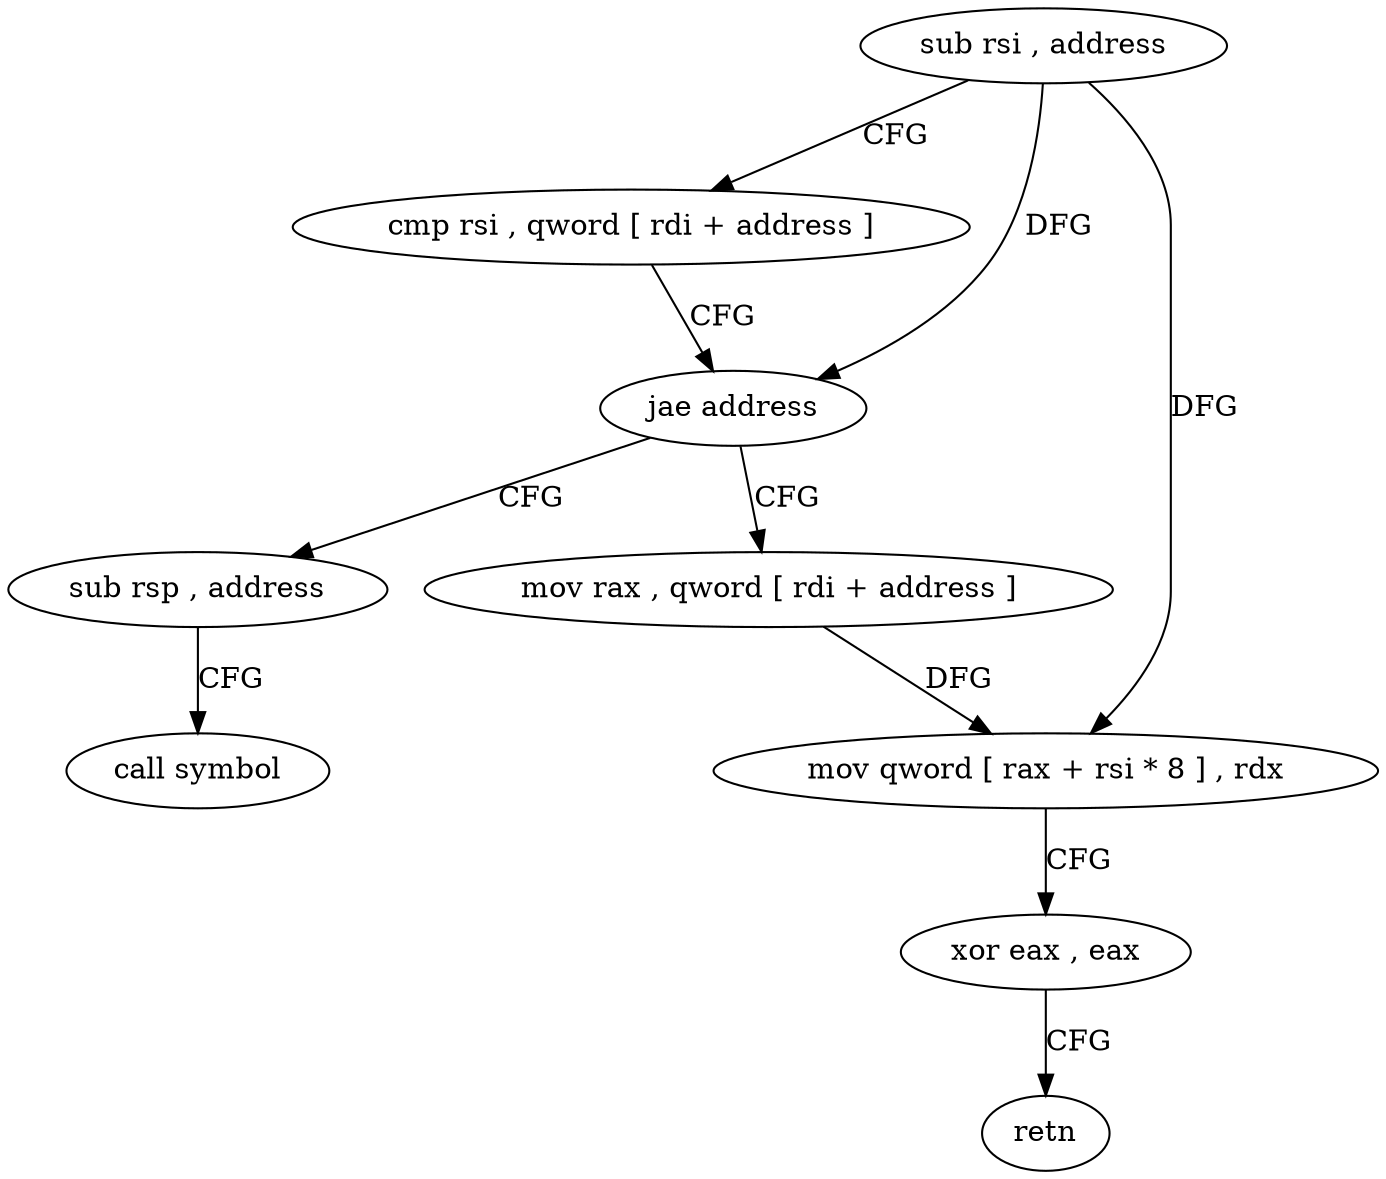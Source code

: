 digraph "func" {
"156736" [label = "sub rsi , address" ]
"156740" [label = "cmp rsi , qword [ rdi + address ]" ]
"156744" [label = "jae address" ]
"156757" [label = "sub rsp , address" ]
"156746" [label = "mov rax , qword [ rdi + address ]" ]
"156761" [label = "call symbol" ]
"156750" [label = "mov qword [ rax + rsi * 8 ] , rdx" ]
"156754" [label = "xor eax , eax" ]
"156756" [label = "retn" ]
"156736" -> "156740" [ label = "CFG" ]
"156736" -> "156744" [ label = "DFG" ]
"156736" -> "156750" [ label = "DFG" ]
"156740" -> "156744" [ label = "CFG" ]
"156744" -> "156757" [ label = "CFG" ]
"156744" -> "156746" [ label = "CFG" ]
"156757" -> "156761" [ label = "CFG" ]
"156746" -> "156750" [ label = "DFG" ]
"156750" -> "156754" [ label = "CFG" ]
"156754" -> "156756" [ label = "CFG" ]
}
